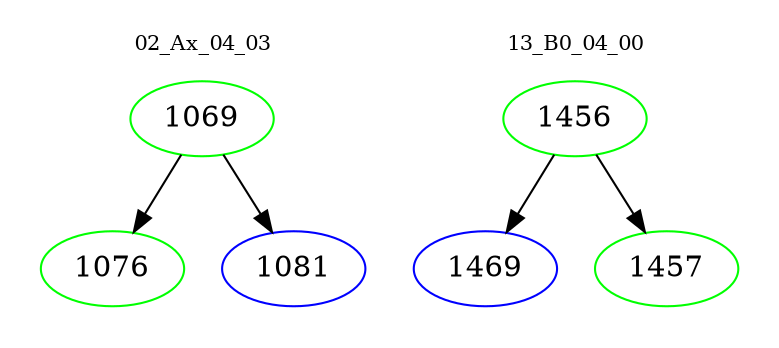 digraph{
subgraph cluster_0 {
color = white
label = "02_Ax_04_03";
fontsize=10;
T0_1069 [label="1069", color="green"]
T0_1069 -> T0_1076 [color="black"]
T0_1076 [label="1076", color="green"]
T0_1069 -> T0_1081 [color="black"]
T0_1081 [label="1081", color="blue"]
}
subgraph cluster_1 {
color = white
label = "13_B0_04_00";
fontsize=10;
T1_1456 [label="1456", color="green"]
T1_1456 -> T1_1469 [color="black"]
T1_1469 [label="1469", color="blue"]
T1_1456 -> T1_1457 [color="black"]
T1_1457 [label="1457", color="green"]
}
}
